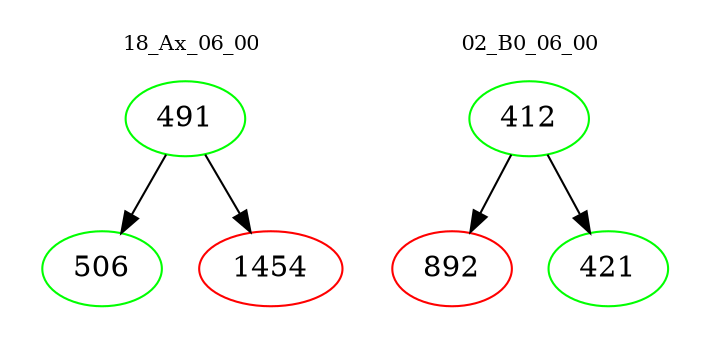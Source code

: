 digraph{
subgraph cluster_0 {
color = white
label = "18_Ax_06_00";
fontsize=10;
T0_491 [label="491", color="green"]
T0_491 -> T0_506 [color="black"]
T0_506 [label="506", color="green"]
T0_491 -> T0_1454 [color="black"]
T0_1454 [label="1454", color="red"]
}
subgraph cluster_1 {
color = white
label = "02_B0_06_00";
fontsize=10;
T1_412 [label="412", color="green"]
T1_412 -> T1_892 [color="black"]
T1_892 [label="892", color="red"]
T1_412 -> T1_421 [color="black"]
T1_421 [label="421", color="green"]
}
}
